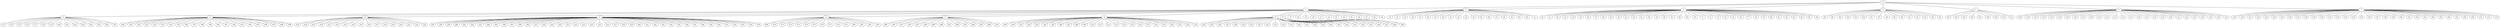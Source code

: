 
graph graphname {
    0 -- 1
0 -- 2
0 -- 3
0 -- 4
0 -- 5
0 -- 6
0 -- 7
1 -- 8
1 -- 9
1 -- 10
1 -- 11
1 -- 12
1 -- 13
1 -- 14
1 -- 15
1 -- 16
1 -- 17
1 -- 18
1 -- 19
1 -- 20
1 -- 21
1 -- 22
1 -- 23
1 -- 24
1 -- 25
1 -- 26
1 -- 27
1 -- 28
1 -- 29
2 -- 32
2 -- 34
2 -- 35
2 -- 36
2 -- 37
2 -- 38
2 -- 33
2 -- 40
2 -- 41
2 -- 42
2 -- 39
2 -- 44
2 -- 45
2 -- 46
2 -- 47
2 -- 48
2 -- 43
2 -- 49
2 -- 30
2 -- 31
3 -- 50
3 -- 51
3 -- 52
3 -- 53
3 -- 54
3 -- 55
3 -- 56
3 -- 57
3 -- 58
3 -- 59
3 -- 60
3 -- 61
3 -- 62
3 -- 63
3 -- 64
3 -- 65
3 -- 66
3 -- 67
3 -- 68
3 -- 69
3 -- 70
3 -- 71
3 -- 72
3 -- 73
3 -- 74
3 -- 75
3 -- 76
3 -- 77
3 -- 78
3 -- 79
3 -- 80
3 -- 81
3 -- 82
3 -- 83
3 -- 84
3 -- 85
3 -- 86
4 -- 96
4 -- 98
4 -- 99
4 -- 100
4 -- 101
4 -- 102
4 -- 97
4 -- 87
4 -- 88
4 -- 89
4 -- 90
4 -- 91
4 -- 92
4 -- 93
4 -- 94
4 -- 95
5 -- 103
5 -- 104
5 -- 105
5 -- 106
5 -- 107
5 -- 108
5 -- 109
5 -- 110
5 -- 111
6 -- 128
6 -- 130
6 -- 131
6 -- 132
6 -- 133
6 -- 134
6 -- 129
6 -- 136
6 -- 137
6 -- 138
6 -- 135
6 -- 112
6 -- 113
6 -- 114
6 -- 115
6 -- 116
6 -- 117
6 -- 118
6 -- 119
6 -- 120
6 -- 121
6 -- 122
6 -- 123
6 -- 124
6 -- 125
6 -- 126
6 -- 127
7 -- 139
7 -- 140
7 -- 141
7 -- 142
7 -- 143
7 -- 144
7 -- 145
7 -- 146
7 -- 147
7 -- 148
7 -- 149
7 -- 150
7 -- 151
7 -- 152
7 -- 153
7 -- 154
7 -- 155
7 -- 156
7 -- 157
7 -- 158
7 -- 159
7 -- 160
7 -- 161
7 -- 162
7 -- 163
7 -- 164
7 -- 165
7 -- 166
7 -- 167
7 -- 168
7 -- 169
7 -- 170
7 -- 171
7 -- 172
8 -- 173
8 -- 174
8 -- 175
8 -- 176
8 -- 177
8 -- 178
8 -- 179
8 -- 180
8 -- 181
8 -- 182
8 -- 183
8 -- 184
8 -- 185
8 -- 186
8 -- 187
9 -- 188
9 -- 189
9 -- 190
9 -- 191
9 -- 192
9 -- 193
9 -- 194
9 -- 195
9 -- 196
9 -- 197
9 -- 198
9 -- 199
9 -- 200
9 -- 201
9 -- 202
9 -- 203
9 -- 204
9 -- 205
9 -- 206
9 -- 207
9 -- 208
9 -- 209
10 -- 224
10 -- 226
10 -- 225
10 -- 210
10 -- 211
10 -- 212
10 -- 213
10 -- 214
10 -- 215
10 -- 216
10 -- 217
10 -- 218
10 -- 219
10 -- 220
10 -- 221
10 -- 222
10 -- 223
11 -- 256
11 -- 258
11 -- 259
11 -- 260
11 -- 261
11 -- 262
11 -- 257
11 -- 264
11 -- 265
11 -- 266
11 -- 267
11 -- 268
11 -- 263
11 -- 227
11 -- 228
11 -- 229
11 -- 230
11 -- 231
11 -- 232
11 -- 233
11 -- 234
11 -- 235
11 -- 236
11 -- 237
11 -- 238
11 -- 239
11 -- 240
11 -- 241
11 -- 242
11 -- 243
11 -- 244
11 -- 245
11 -- 246
11 -- 247
11 -- 248
11 -- 249
11 -- 250
11 -- 251
11 -- 252
11 -- 253
11 -- 254
11 -- 255
12 -- 269
12 -- 270
12 -- 271
12 -- 272
12 -- 273
12 -- 274
12 -- 275
12 -- 276
12 -- 277
12 -- 278
12 -- 279
12 -- 280
12 -- 281
12 -- 282
12 -- 283
13 -- 288
13 -- 290
13 -- 291
13 -- 292
13 -- 293
13 -- 294
13 -- 289
13 -- 296
13 -- 297
13 -- 298
13 -- 295
13 -- 284
13 -- 285
13 -- 286
13 -- 287
14 -- 299
14 -- 300
14 -- 301
14 -- 302
14 -- 303
14 -- 304
14 -- 305
14 -- 306
14 -- 307
14 -- 308
14 -- 309
14 -- 310
14 -- 311
14 -- 312
14 -- 313
14 -- 314
14 -- 315
14 -- 316
14 -- 317
14 -- 318
14 -- 319
14 -- 320
14 -- 321
14 -- 322
14 -- 323
15 -- 324
15 -- 325
15 -- 326
15 -- 327
15 -- 328
15 -- 329
15 -- 330
15 -- 331
15 -- 332
15 -- 333
15 -- 334
15 -- 335
15 -- 336
15 -- 337
15 -- 338
15 -- 339
15 -- 340
15 -- 341
15 -- 342
15 -- 343
16 -- 344
16 -- 345
16 -- 346
16 -- 347
16 -- 348
16 -- 349

}
